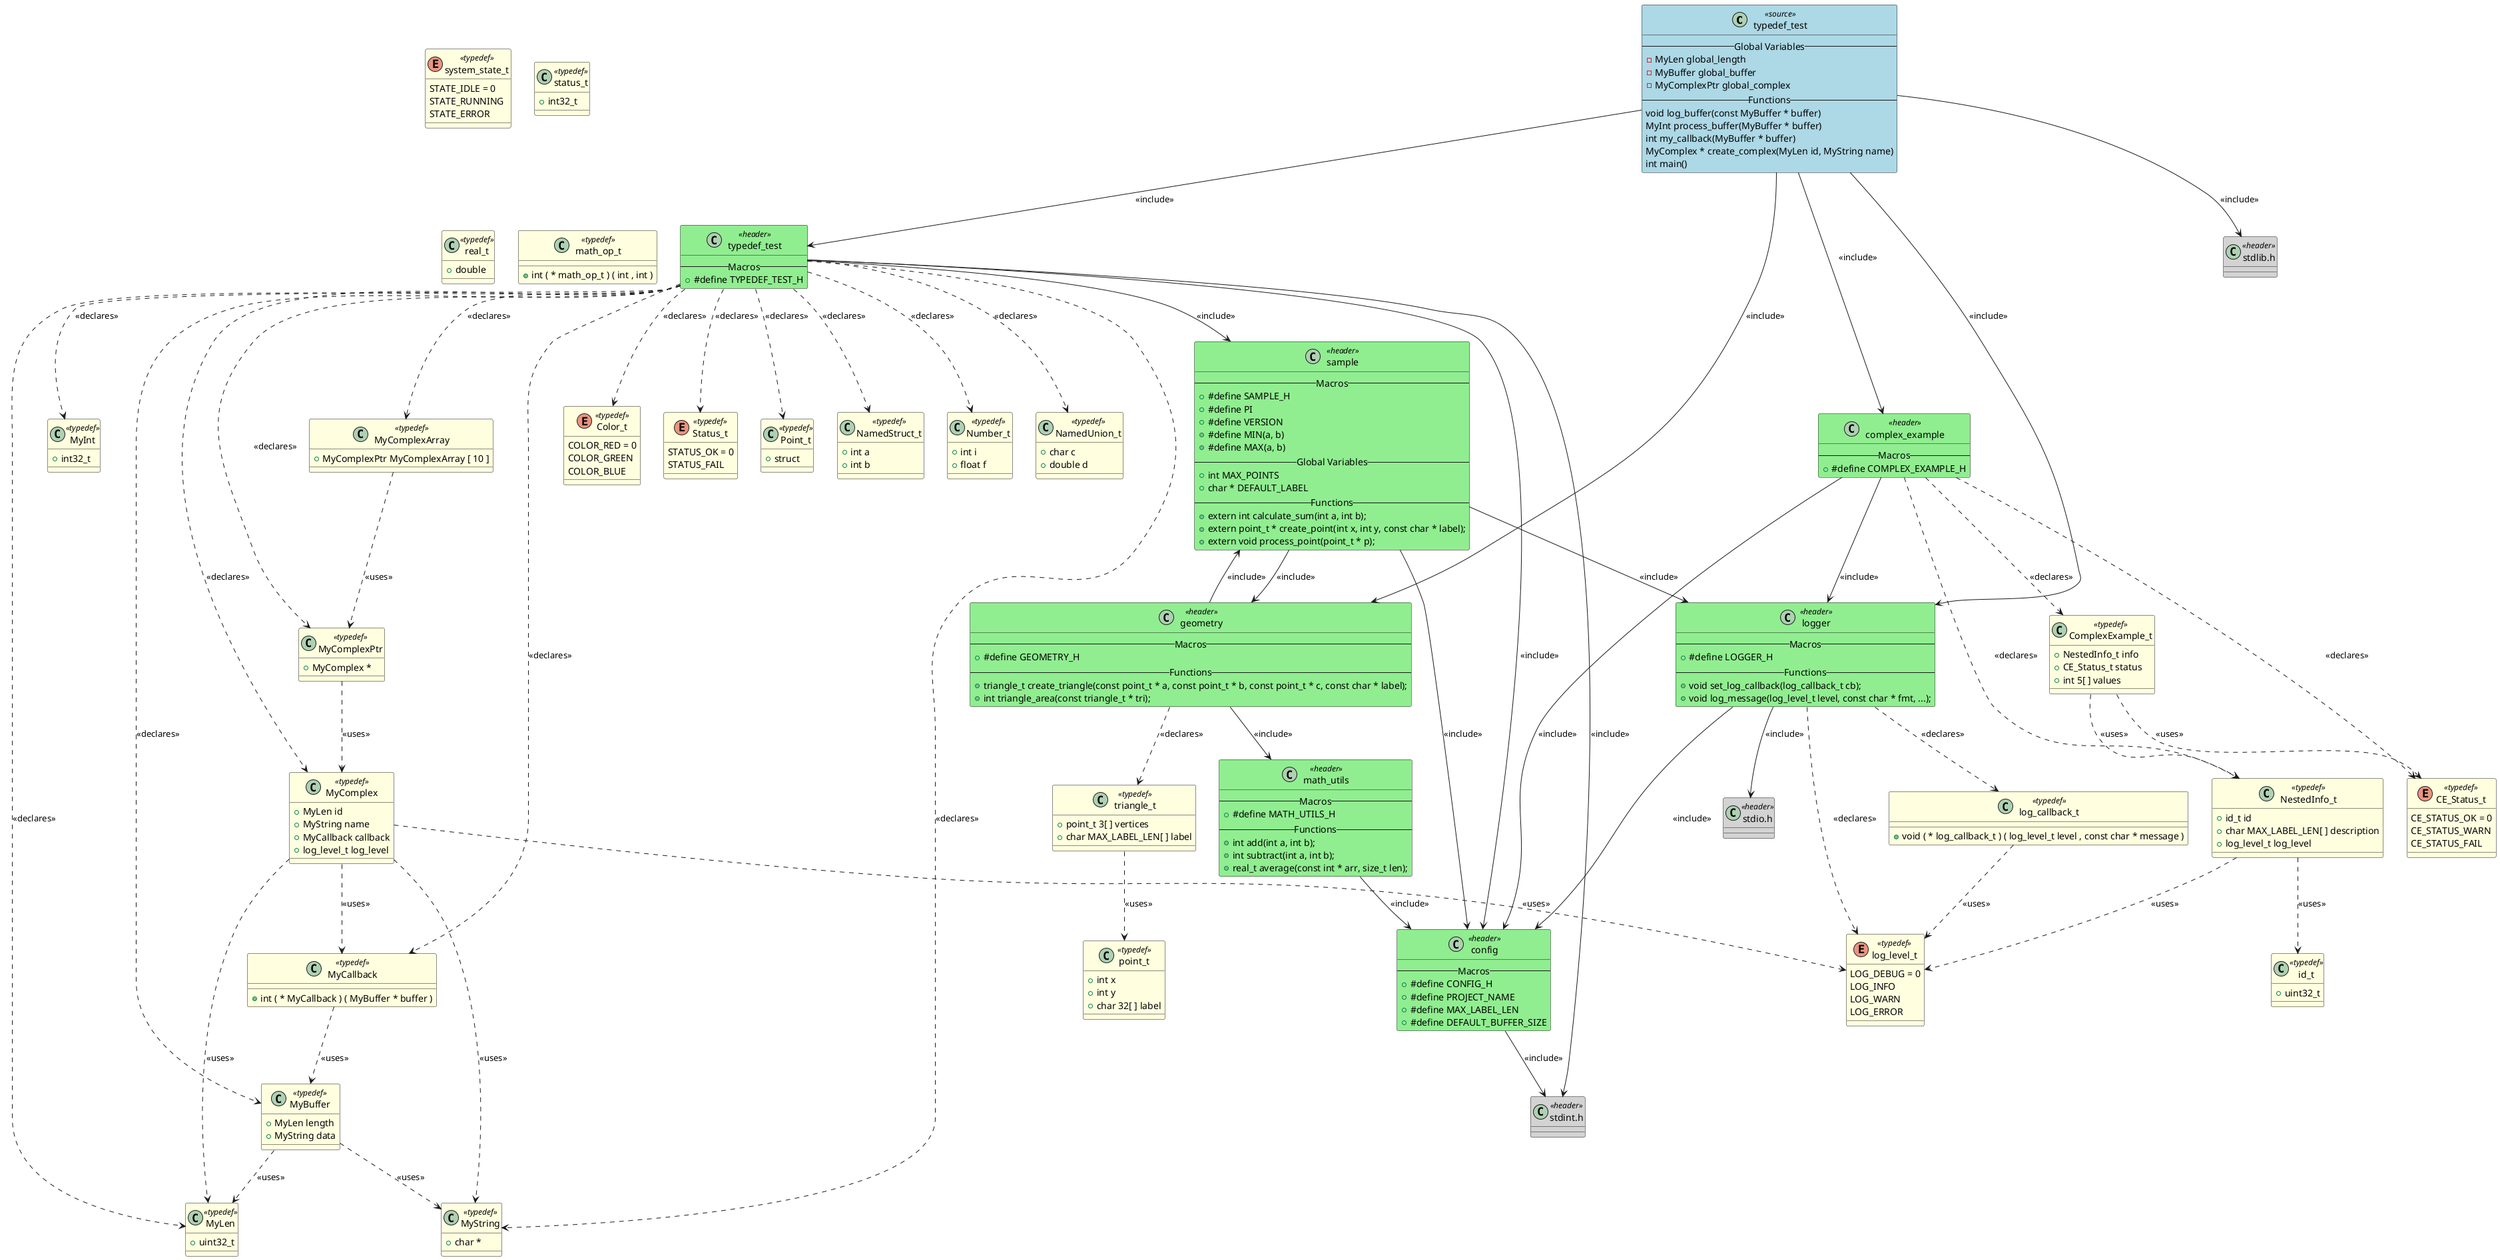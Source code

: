 @startuml typedef_test

class "typedef_test" as TYPEDEF_TEST <<source>> #LightBlue
{
-- Global Variables --
- MyLen global_length
- MyBuffer global_buffer
- MyComplexPtr global_complex
-- Functions --
void log_buffer(const MyBuffer * buffer)
MyInt process_buffer(MyBuffer * buffer)
int my_callback(MyBuffer * buffer)
MyComplex * create_complex(MyLen id, MyString name)
int main()
}

class "typedef_test" as HEADER_TYPEDEF_TEST <<header>> #LightGreen
{
-- Macros --
+ #define TYPEDEF_TEST_H
}
class "complex_example" as HEADER_COMPLEX_EXAMPLE <<header>> #LightGreen
{
-- Macros --
+ #define COMPLEX_EXAMPLE_H
}
class "geometry" as HEADER_GEOMETRY <<header>> #LightGreen
{
-- Macros --
+ #define GEOMETRY_H
-- Functions --
+ triangle_t create_triangle(const point_t * a, const point_t * b, const point_t * c, const char * label);
+ int triangle_area(const triangle_t * tri);
}
class "logger" as HEADER_LOGGER <<header>> #LightGreen
{
-- Macros --
+ #define LOGGER_H
-- Functions --
+ void set_log_callback(log_callback_t cb);
+ void log_message(log_level_t level, const char * fmt, ...);
}
class "stdlib.h" as HEADER_STDLIB <<header>> #LightGray
{
}

class "sample" as HEADER_SAMPLE <<header>> #LightGreen
{
-- Macros --
+ #define SAMPLE_H
+ #define PI
+ #define VERSION
+ #define MIN(a, b)
+ #define MAX(a, b)
-- Global Variables --
+ int MAX_POINTS
+ char * DEFAULT_LABEL
-- Functions --
+ extern int calculate_sum(int a, int b);
+ extern point_t * create_point(int x, int y, const char * label);
+ extern void process_point(point_t * p);
}
class "config" as HEADER_CONFIG <<header>> #LightGreen
{
-- Macros --
+ #define CONFIG_H
+ #define PROJECT_NAME
+ #define MAX_LABEL_LEN
+ #define DEFAULT_BUFFER_SIZE
}
class "stdint.h" as HEADER_STDINT <<header>> #LightGray
{
}

class "math_utils" as HEADER_MATH_UTILS <<header>> #LightGreen
{
-- Macros --
+ #define MATH_UTILS_H
-- Functions --
+ int add(int a, int b);
+ int subtract(int a, int b);
+ real_t average(const int * arr, size_t len);
}
class "stdio.h" as HEADER_STDIO <<header>> #LightGray
{
}

class "MyLen" as TYPEDEF_MyLen <<typedef>> #LightYellow
{
+ uint32_t
}

class "MyInt" as TYPEDEF_MyInt <<typedef>> #LightYellow
{
+ int32_t
}

class "MyString" as TYPEDEF_MyString <<typedef>> #LightYellow
{
+ char *
}

class "MyBuffer" as TYPEDEF_MyBuffer <<typedef>> #LightYellow
{
+ MyLen length
+ MyString data
}

class "MyCallback" as TYPEDEF_MyCallback <<typedef>> #LightYellow
{
+ int ( * MyCallback ) ( MyBuffer * buffer )
}

class "MyComplex" as TYPEDEF_MyComplex <<typedef>> #LightYellow
{
+ MyLen id
+ MyString name
+ MyCallback callback
+ log_level_t log_level
}

class "MyComplexPtr" as TYPEDEF_MyComplexPtr <<typedef>> #LightYellow
{
+ MyComplex *
}

enum "Color_t" as TYPEDEF_Color_t <<typedef>> #LightYellow
{
COLOR_RED = 0
COLOR_GREEN
COLOR_BLUE
}

enum "Status_t" as TYPEDEF_Status_t <<typedef>> #LightYellow
{
STATUS_OK = 0
STATUS_FAIL
}

class "Point_t" as TYPEDEF_Point_t <<typedef>> #LightYellow
{
+ struct
}

class "NamedStruct_t" as TYPEDEF_NamedStruct_t <<typedef>> #LightYellow
{
+ int a
+ int b
}

class "Number_t" as TYPEDEF_Number_t <<typedef>> #LightYellow
{
+ int i
+ float f
}

class "NamedUnion_t" as TYPEDEF_NamedUnion_t <<typedef>> #LightYellow
{
+ char c
+ double d
}

class "MyComplexArray" as TYPEDEF_MyComplexArray <<typedef>> #LightYellow
{
+ MyComplexPtr MyComplexArray [ 10 ]
}

class "point_t" as TYPEDEF_point_t <<typedef>> #LightYellow
{
+ int x
+ int y
+ char 32[ ] label
}

enum "system_state_t" as TYPEDEF_system_state_t <<typedef>> #LightYellow
{
STATE_IDLE = 0
STATE_RUNNING
STATE_ERROR
}

class "id_t" as TYPEDEF_id_t <<typedef>> #LightYellow
{
+ uint32_t
}

class "status_t" as TYPEDEF_status_t <<typedef>> #LightYellow
{
+ int32_t
}

enum "log_level_t" as TYPEDEF_log_level_t <<typedef>> #LightYellow
{
LOG_DEBUG = 0
LOG_INFO
LOG_WARN
LOG_ERROR
}

class "log_callback_t" as TYPEDEF_log_callback_t <<typedef>> #LightYellow
{
+ void ( * log_callback_t ) ( log_level_t level , const char * message )
}

class "NestedInfo_t" as TYPEDEF_NestedInfo_t <<typedef>> #LightYellow
{
+ id_t id
+ char MAX_LABEL_LEN[ ] description
+ log_level_t log_level
}

enum "CE_Status_t" as TYPEDEF_CE_Status_t <<typedef>> #LightYellow
{
CE_STATUS_OK = 0
CE_STATUS_WARN
CE_STATUS_FAIL
}

class "ComplexExample_t" as TYPEDEF_ComplexExample_t <<typedef>> #LightYellow
{
+ NestedInfo_t info
+ CE_Status_t status
+ int 5[ ] values
}

class "triangle_t" as TYPEDEF_triangle_t <<typedef>> #LightYellow
{
+ point_t 3[ ] vertices
+ char MAX_LABEL_LEN[ ] label
}

class "real_t" as TYPEDEF_real_t <<typedef>> #LightYellow
{
+ double
}

class "math_op_t" as TYPEDEF_math_op_t <<typedef>> #LightYellow
{
+ int ( * math_op_t ) ( int , int )
}

TYPEDEF_TEST --> HEADER_TYPEDEF_TEST : <<include>>
TYPEDEF_TEST --> HEADER_COMPLEX_EXAMPLE : <<include>>
TYPEDEF_TEST --> HEADER_GEOMETRY : <<include>>
TYPEDEF_TEST --> HEADER_LOGGER : <<include>>
TYPEDEF_TEST --> HEADER_STDLIB : <<include>>
HEADER_TYPEDEF_TEST --> HEADER_STDINT : <<include>>
HEADER_TYPEDEF_TEST --> HEADER_SAMPLE : <<include>>
HEADER_TYPEDEF_TEST --> HEADER_CONFIG : <<include>>
HEADER_COMPLEX_EXAMPLE --> HEADER_CONFIG : <<include>>
HEADER_COMPLEX_EXAMPLE --> HEADER_LOGGER : <<include>>
HEADER_GEOMETRY --> HEADER_SAMPLE : <<include>>
HEADER_GEOMETRY --> HEADER_MATH_UTILS : <<include>>
HEADER_LOGGER --> HEADER_STDIO : <<include>>
HEADER_LOGGER --> HEADER_CONFIG : <<include>>
HEADER_CONFIG --> HEADER_STDINT : <<include>>
HEADER_MATH_UTILS --> HEADER_CONFIG : <<include>>
HEADER_SAMPLE --> HEADER_CONFIG : <<include>>
HEADER_SAMPLE --> HEADER_GEOMETRY : <<include>>
HEADER_SAMPLE --> HEADER_LOGGER : <<include>>
HEADER_TYPEDEF_TEST ..> TYPEDEF_MyBuffer : <<declares>>
HEADER_TYPEDEF_TEST ..> TYPEDEF_MyComplex : <<declares>>
HEADER_TYPEDEF_TEST ..> TYPEDEF_Color_t : <<declares>>
HEADER_TYPEDEF_TEST ..> TYPEDEF_Status_t : <<declares>>
HEADER_TYPEDEF_TEST ..> TYPEDEF_Point_t : <<declares>>
HEADER_TYPEDEF_TEST ..> TYPEDEF_NamedStruct_t : <<declares>>
HEADER_TYPEDEF_TEST ..> TYPEDEF_Number_t : <<declares>>
HEADER_TYPEDEF_TEST ..> TYPEDEF_NamedUnion_t : <<declares>>
HEADER_COMPLEX_EXAMPLE ..> TYPEDEF_NestedInfo_t : <<declares>>
HEADER_COMPLEX_EXAMPLE ..> TYPEDEF_CE_Status_t : <<declares>>
HEADER_COMPLEX_EXAMPLE ..> TYPEDEF_ComplexExample_t : <<declares>>
HEADER_GEOMETRY ..> TYPEDEF_triangle_t : <<declares>>
HEADER_LOGGER ..> TYPEDEF_log_level_t : <<declares>>
TYPEDEF_MyBuffer ..> TYPEDEF_MyLen : <<uses>>
TYPEDEF_MyBuffer ..> TYPEDEF_MyString : <<uses>>
TYPEDEF_MyComplex ..> TYPEDEF_MyLen : <<uses>>
TYPEDEF_MyComplex ..> TYPEDEF_MyString : <<uses>>
TYPEDEF_MyComplex ..> TYPEDEF_MyCallback : <<uses>>
TYPEDEF_MyComplex ..> TYPEDEF_log_level_t : <<uses>>
TYPEDEF_MyCallback ..> TYPEDEF_MyBuffer : <<uses>>
TYPEDEF_MyComplexPtr ..> TYPEDEF_MyComplex : <<uses>>
TYPEDEF_MyComplexArray ..> TYPEDEF_MyComplexPtr : <<uses>>
TYPEDEF_triangle_t ..> TYPEDEF_point_t : <<uses>>
TYPEDEF_log_callback_t ..> TYPEDEF_log_level_t : <<uses>>
TYPEDEF_NestedInfo_t ..> TYPEDEF_id_t : <<uses>>
TYPEDEF_NestedInfo_t ..> TYPEDEF_log_level_t : <<uses>>
TYPEDEF_ComplexExample_t ..> TYPEDEF_NestedInfo_t : <<uses>>
TYPEDEF_ComplexExample_t ..> TYPEDEF_CE_Status_t : <<uses>>
HEADER_TYPEDEF_TEST ..> TYPEDEF_MyLen : <<declares>>
HEADER_TYPEDEF_TEST ..> TYPEDEF_MyInt : <<declares>>
HEADER_TYPEDEF_TEST ..> TYPEDEF_MyString : <<declares>>
HEADER_TYPEDEF_TEST ..> TYPEDEF_MyCallback : <<declares>>
HEADER_TYPEDEF_TEST ..> TYPEDEF_MyComplexPtr : <<declares>>
HEADER_TYPEDEF_TEST ..> TYPEDEF_MyComplexArray : <<declares>>
HEADER_LOGGER ..> TYPEDEF_log_callback_t : <<declares>>

@enduml